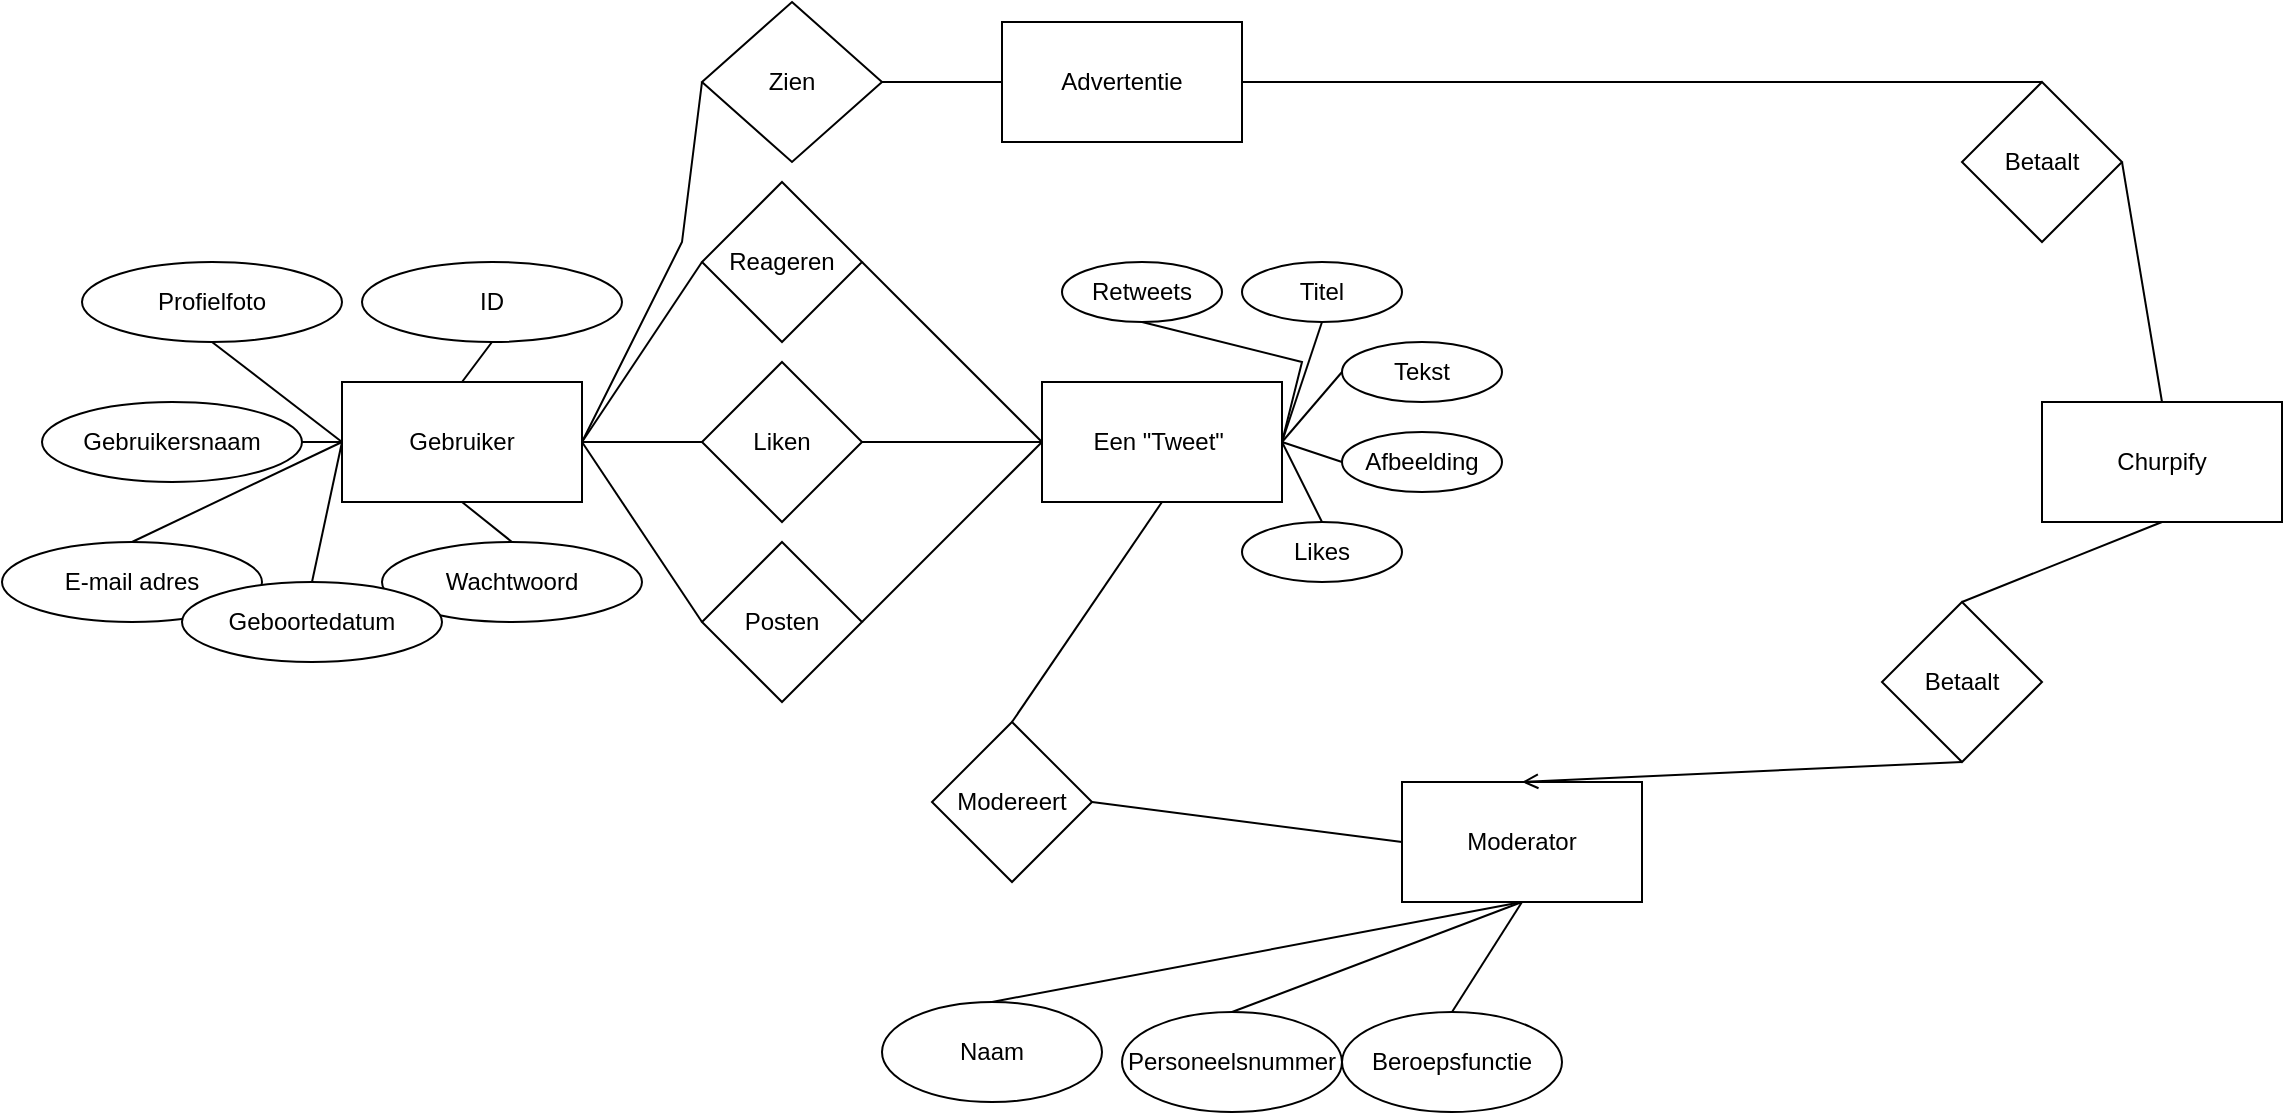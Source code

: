 <mxfile version="22.1.16" type="device">
  <diagram name="Page-1" id="CW4sHXSds0VBxzvnWA4q">
    <mxGraphModel dx="1863" dy="606" grid="1" gridSize="10" guides="1" tooltips="1" connect="1" arrows="1" fold="1" page="1" pageScale="1" pageWidth="827" pageHeight="1169" math="0" shadow="0">
      <root>
        <mxCell id="0" />
        <mxCell id="1" parent="0" />
        <mxCell id="Sqwzt5EHpFniLD9DstG2-1" value="Gebruiker" style="rounded=0;whiteSpace=wrap;html=1;" vertex="1" parent="1">
          <mxGeometry x="160" y="220" width="120" height="60" as="geometry" />
        </mxCell>
        <mxCell id="Sqwzt5EHpFniLD9DstG2-2" value="Liken" style="rhombus;whiteSpace=wrap;html=1;" vertex="1" parent="1">
          <mxGeometry x="340" y="210" width="80" height="80" as="geometry" />
        </mxCell>
        <mxCell id="Sqwzt5EHpFniLD9DstG2-4" value="Een &quot;Tweet&quot;&amp;nbsp;" style="rounded=0;whiteSpace=wrap;html=1;" vertex="1" parent="1">
          <mxGeometry x="510" y="220" width="120" height="60" as="geometry" />
        </mxCell>
        <mxCell id="Sqwzt5EHpFniLD9DstG2-5" value="E-mail adres" style="ellipse;whiteSpace=wrap;html=1;" vertex="1" parent="1">
          <mxGeometry x="-10" y="300" width="130" height="40" as="geometry" />
        </mxCell>
        <mxCell id="Sqwzt5EHpFniLD9DstG2-6" value="Gebruikersnaam" style="ellipse;whiteSpace=wrap;html=1;" vertex="1" parent="1">
          <mxGeometry x="10" y="230" width="130" height="40" as="geometry" />
        </mxCell>
        <mxCell id="Sqwzt5EHpFniLD9DstG2-7" value="Profielfoto" style="ellipse;whiteSpace=wrap;html=1;" vertex="1" parent="1">
          <mxGeometry x="30" y="160" width="130" height="40" as="geometry" />
        </mxCell>
        <mxCell id="Sqwzt5EHpFniLD9DstG2-8" value="Wachtwoord" style="ellipse;whiteSpace=wrap;html=1;" vertex="1" parent="1">
          <mxGeometry x="180" y="300" width="130" height="40" as="geometry" />
        </mxCell>
        <mxCell id="Sqwzt5EHpFniLD9DstG2-9" value="ID" style="ellipse;whiteSpace=wrap;html=1;" vertex="1" parent="1">
          <mxGeometry x="170" y="160" width="130" height="40" as="geometry" />
        </mxCell>
        <mxCell id="Sqwzt5EHpFniLD9DstG2-10" value="Posten" style="rhombus;whiteSpace=wrap;html=1;" vertex="1" parent="1">
          <mxGeometry x="340" y="300" width="80" height="80" as="geometry" />
        </mxCell>
        <mxCell id="Sqwzt5EHpFniLD9DstG2-11" value="" style="endArrow=none;html=1;rounded=0;entryX=0;entryY=0.5;entryDx=0;entryDy=0;exitX=1;exitY=0.5;exitDx=0;exitDy=0;" edge="1" parent="1" source="Sqwzt5EHpFniLD9DstG2-10" target="Sqwzt5EHpFniLD9DstG2-4">
          <mxGeometry width="50" height="50" relative="1" as="geometry">
            <mxPoint x="390" y="340" as="sourcePoint" />
            <mxPoint x="440" y="290" as="targetPoint" />
          </mxGeometry>
        </mxCell>
        <mxCell id="Sqwzt5EHpFniLD9DstG2-12" value="" style="endArrow=none;html=1;rounded=0;entryX=0;entryY=0.5;entryDx=0;entryDy=0;exitX=1;exitY=0.5;exitDx=0;exitDy=0;" edge="1" parent="1" source="Sqwzt5EHpFniLD9DstG2-2" target="Sqwzt5EHpFniLD9DstG2-4">
          <mxGeometry width="50" height="50" relative="1" as="geometry">
            <mxPoint x="450" y="310" as="sourcePoint" />
            <mxPoint x="520" y="260" as="targetPoint" />
          </mxGeometry>
        </mxCell>
        <mxCell id="Sqwzt5EHpFniLD9DstG2-13" value="" style="endArrow=none;html=1;rounded=0;exitX=1;exitY=0.5;exitDx=0;exitDy=0;entryX=0;entryY=0.5;entryDx=0;entryDy=0;" edge="1" parent="1" source="Sqwzt5EHpFniLD9DstG2-1" target="Sqwzt5EHpFniLD9DstG2-2">
          <mxGeometry width="50" height="50" relative="1" as="geometry">
            <mxPoint x="390" y="340" as="sourcePoint" />
            <mxPoint x="440" y="290" as="targetPoint" />
          </mxGeometry>
        </mxCell>
        <mxCell id="Sqwzt5EHpFniLD9DstG2-14" value="" style="endArrow=none;html=1;rounded=0;exitX=1;exitY=0.5;exitDx=0;exitDy=0;entryX=0;entryY=0.5;entryDx=0;entryDy=0;" edge="1" parent="1" source="Sqwzt5EHpFniLD9DstG2-1" target="Sqwzt5EHpFniLD9DstG2-10">
          <mxGeometry width="50" height="50" relative="1" as="geometry">
            <mxPoint x="390" y="340" as="sourcePoint" />
            <mxPoint x="440" y="290" as="targetPoint" />
          </mxGeometry>
        </mxCell>
        <mxCell id="Sqwzt5EHpFniLD9DstG2-15" value="" style="endArrow=none;html=1;rounded=0;exitX=0.5;exitY=0;exitDx=0;exitDy=0;entryX=0.5;entryY=1;entryDx=0;entryDy=0;" edge="1" parent="1" source="Sqwzt5EHpFniLD9DstG2-8" target="Sqwzt5EHpFniLD9DstG2-1">
          <mxGeometry width="50" height="50" relative="1" as="geometry">
            <mxPoint x="390" y="340" as="sourcePoint" />
            <mxPoint x="440" y="290" as="targetPoint" />
          </mxGeometry>
        </mxCell>
        <mxCell id="Sqwzt5EHpFniLD9DstG2-16" value="" style="endArrow=none;html=1;rounded=0;exitX=0.5;exitY=0;exitDx=0;exitDy=0;entryX=0;entryY=0.5;entryDx=0;entryDy=0;" edge="1" parent="1" source="Sqwzt5EHpFniLD9DstG2-5" target="Sqwzt5EHpFniLD9DstG2-1">
          <mxGeometry width="50" height="50" relative="1" as="geometry">
            <mxPoint x="390" y="340" as="sourcePoint" />
            <mxPoint x="440" y="290" as="targetPoint" />
          </mxGeometry>
        </mxCell>
        <mxCell id="Sqwzt5EHpFniLD9DstG2-17" value="" style="endArrow=none;html=1;rounded=0;exitX=1;exitY=0.5;exitDx=0;exitDy=0;entryX=0;entryY=0.5;entryDx=0;entryDy=0;" edge="1" parent="1" source="Sqwzt5EHpFniLD9DstG2-6" target="Sqwzt5EHpFniLD9DstG2-1">
          <mxGeometry width="50" height="50" relative="1" as="geometry">
            <mxPoint x="390" y="340" as="sourcePoint" />
            <mxPoint x="440" y="290" as="targetPoint" />
          </mxGeometry>
        </mxCell>
        <mxCell id="Sqwzt5EHpFniLD9DstG2-18" value="" style="endArrow=none;html=1;rounded=0;entryX=0.5;entryY=1;entryDx=0;entryDy=0;exitX=0;exitY=0.5;exitDx=0;exitDy=0;" edge="1" parent="1" source="Sqwzt5EHpFniLD9DstG2-1" target="Sqwzt5EHpFniLD9DstG2-7">
          <mxGeometry width="50" height="50" relative="1" as="geometry">
            <mxPoint x="390" y="340" as="sourcePoint" />
            <mxPoint x="440" y="290" as="targetPoint" />
          </mxGeometry>
        </mxCell>
        <mxCell id="Sqwzt5EHpFniLD9DstG2-19" value="" style="endArrow=none;html=1;rounded=0;exitX=0.5;exitY=1;exitDx=0;exitDy=0;entryX=0.5;entryY=0;entryDx=0;entryDy=0;" edge="1" parent="1" source="Sqwzt5EHpFniLD9DstG2-9" target="Sqwzt5EHpFniLD9DstG2-1">
          <mxGeometry width="50" height="50" relative="1" as="geometry">
            <mxPoint x="390" y="340" as="sourcePoint" />
            <mxPoint x="440" y="290" as="targetPoint" />
          </mxGeometry>
        </mxCell>
        <mxCell id="Sqwzt5EHpFniLD9DstG2-20" value="Moderator" style="rounded=0;whiteSpace=wrap;html=1;" vertex="1" parent="1">
          <mxGeometry x="690" y="420" width="120" height="60" as="geometry" />
        </mxCell>
        <mxCell id="Sqwzt5EHpFniLD9DstG2-21" value="Modereert" style="rhombus;whiteSpace=wrap;html=1;" vertex="1" parent="1">
          <mxGeometry x="455" y="390" width="80" height="80" as="geometry" />
        </mxCell>
        <mxCell id="Sqwzt5EHpFniLD9DstG2-22" value="" style="endArrow=none;html=1;rounded=0;exitX=0;exitY=0.5;exitDx=0;exitDy=0;entryX=1;entryY=0.5;entryDx=0;entryDy=0;" edge="1" parent="1" source="Sqwzt5EHpFniLD9DstG2-20" target="Sqwzt5EHpFniLD9DstG2-21">
          <mxGeometry width="50" height="50" relative="1" as="geometry">
            <mxPoint x="460" y="340" as="sourcePoint" />
            <mxPoint x="510" y="440" as="targetPoint" />
          </mxGeometry>
        </mxCell>
        <mxCell id="Sqwzt5EHpFniLD9DstG2-23" value="" style="endArrow=none;html=1;rounded=0;exitX=0.5;exitY=0;exitDx=0;exitDy=0;entryX=0.5;entryY=1;entryDx=0;entryDy=0;" edge="1" parent="1" source="Sqwzt5EHpFniLD9DstG2-21" target="Sqwzt5EHpFniLD9DstG2-4">
          <mxGeometry width="50" height="50" relative="1" as="geometry">
            <mxPoint x="460" y="340" as="sourcePoint" />
            <mxPoint x="510" y="290" as="targetPoint" />
          </mxGeometry>
        </mxCell>
        <mxCell id="Sqwzt5EHpFniLD9DstG2-26" value="Naam" style="ellipse;whiteSpace=wrap;html=1;" vertex="1" parent="1">
          <mxGeometry x="430" y="530" width="110" height="50" as="geometry" />
        </mxCell>
        <mxCell id="Sqwzt5EHpFniLD9DstG2-27" value="Personeelsnummer" style="ellipse;whiteSpace=wrap;html=1;" vertex="1" parent="1">
          <mxGeometry x="550" y="535" width="110" height="50" as="geometry" />
        </mxCell>
        <mxCell id="Sqwzt5EHpFniLD9DstG2-28" value="Beroepsfunctie" style="ellipse;whiteSpace=wrap;html=1;" vertex="1" parent="1">
          <mxGeometry x="660" y="535" width="110" height="50" as="geometry" />
        </mxCell>
        <mxCell id="Sqwzt5EHpFniLD9DstG2-29" value="" style="endArrow=none;html=1;rounded=0;exitX=0.5;exitY=0;exitDx=0;exitDy=0;entryX=0.5;entryY=1;entryDx=0;entryDy=0;" edge="1" parent="1" source="Sqwzt5EHpFniLD9DstG2-26" target="Sqwzt5EHpFniLD9DstG2-20">
          <mxGeometry width="50" height="50" relative="1" as="geometry">
            <mxPoint x="460" y="340" as="sourcePoint" />
            <mxPoint x="510" y="290" as="targetPoint" />
          </mxGeometry>
        </mxCell>
        <mxCell id="Sqwzt5EHpFniLD9DstG2-30" value="" style="endArrow=none;html=1;rounded=0;exitX=0.5;exitY=0;exitDx=0;exitDy=0;entryX=0.5;entryY=1;entryDx=0;entryDy=0;" edge="1" parent="1" source="Sqwzt5EHpFniLD9DstG2-27" target="Sqwzt5EHpFniLD9DstG2-20">
          <mxGeometry width="50" height="50" relative="1" as="geometry">
            <mxPoint x="460" y="340" as="sourcePoint" />
            <mxPoint x="510" y="290" as="targetPoint" />
          </mxGeometry>
        </mxCell>
        <mxCell id="Sqwzt5EHpFniLD9DstG2-31" value="" style="endArrow=none;html=1;rounded=0;exitX=0.5;exitY=1;exitDx=0;exitDy=0;entryX=0.5;entryY=0;entryDx=0;entryDy=0;" edge="1" parent="1" source="Sqwzt5EHpFniLD9DstG2-20" target="Sqwzt5EHpFniLD9DstG2-28">
          <mxGeometry width="50" height="50" relative="1" as="geometry">
            <mxPoint x="460" y="340" as="sourcePoint" />
            <mxPoint x="510" y="290" as="targetPoint" />
          </mxGeometry>
        </mxCell>
        <mxCell id="Sqwzt5EHpFniLD9DstG2-32" value="Reageren" style="rhombus;whiteSpace=wrap;html=1;" vertex="1" parent="1">
          <mxGeometry x="340" y="120" width="80" height="80" as="geometry" />
        </mxCell>
        <mxCell id="Sqwzt5EHpFniLD9DstG2-33" value="" style="endArrow=none;html=1;rounded=0;exitX=1;exitY=0.5;exitDx=0;exitDy=0;entryX=0;entryY=0.5;entryDx=0;entryDy=0;" edge="1" parent="1" source="Sqwzt5EHpFniLD9DstG2-1" target="Sqwzt5EHpFniLD9DstG2-32">
          <mxGeometry width="50" height="50" relative="1" as="geometry">
            <mxPoint x="290" y="250" as="sourcePoint" />
            <mxPoint x="510" y="290" as="targetPoint" />
          </mxGeometry>
        </mxCell>
        <mxCell id="Sqwzt5EHpFniLD9DstG2-34" value="" style="endArrow=none;html=1;rounded=0;exitX=0;exitY=0.5;exitDx=0;exitDy=0;entryX=1;entryY=0.5;entryDx=0;entryDy=0;" edge="1" parent="1" source="Sqwzt5EHpFniLD9DstG2-4" target="Sqwzt5EHpFniLD9DstG2-32">
          <mxGeometry width="50" height="50" relative="1" as="geometry">
            <mxPoint x="290" y="260" as="sourcePoint" />
            <mxPoint x="344" y="160" as="targetPoint" />
          </mxGeometry>
        </mxCell>
        <mxCell id="Sqwzt5EHpFniLD9DstG2-35" value="Zien" style="rhombus;whiteSpace=wrap;html=1;" vertex="1" parent="1">
          <mxGeometry x="340" y="30" width="90" height="80" as="geometry" />
        </mxCell>
        <mxCell id="Sqwzt5EHpFniLD9DstG2-37" value="Advertentie" style="rounded=0;whiteSpace=wrap;html=1;" vertex="1" parent="1">
          <mxGeometry x="490" y="40" width="120" height="60" as="geometry" />
        </mxCell>
        <mxCell id="Sqwzt5EHpFniLD9DstG2-38" value="" style="endArrow=none;html=1;rounded=0;exitX=1;exitY=0.5;exitDx=0;exitDy=0;entryX=0;entryY=0.5;entryDx=0;entryDy=0;" edge="1" parent="1" source="Sqwzt5EHpFniLD9DstG2-1" target="Sqwzt5EHpFniLD9DstG2-35">
          <mxGeometry width="50" height="50" relative="1" as="geometry">
            <mxPoint x="460" y="340" as="sourcePoint" />
            <mxPoint x="330" y="70" as="targetPoint" />
            <Array as="points">
              <mxPoint x="330" y="150" />
            </Array>
          </mxGeometry>
        </mxCell>
        <mxCell id="Sqwzt5EHpFniLD9DstG2-39" value="" style="endArrow=none;html=1;rounded=0;exitX=1;exitY=0.5;exitDx=0;exitDy=0;entryX=0;entryY=0.5;entryDx=0;entryDy=0;" edge="1" parent="1" source="Sqwzt5EHpFniLD9DstG2-35" target="Sqwzt5EHpFniLD9DstG2-37">
          <mxGeometry width="50" height="50" relative="1" as="geometry">
            <mxPoint x="460" y="340" as="sourcePoint" />
            <mxPoint x="510" y="290" as="targetPoint" />
          </mxGeometry>
        </mxCell>
        <mxCell id="Sqwzt5EHpFniLD9DstG2-40" value="Betaalt" style="rhombus;whiteSpace=wrap;html=1;" vertex="1" parent="1">
          <mxGeometry x="970" y="70" width="80" height="80" as="geometry" />
        </mxCell>
        <mxCell id="Sqwzt5EHpFniLD9DstG2-41" value="Churpify" style="rounded=0;whiteSpace=wrap;html=1;" vertex="1" parent="1">
          <mxGeometry x="1010" y="230" width="120" height="60" as="geometry" />
        </mxCell>
        <mxCell id="Sqwzt5EHpFniLD9DstG2-42" value="" style="endArrow=none;html=1;rounded=0;exitX=1;exitY=0.5;exitDx=0;exitDy=0;entryX=0.5;entryY=0;entryDx=0;entryDy=0;" edge="1" parent="1" source="Sqwzt5EHpFniLD9DstG2-37" target="Sqwzt5EHpFniLD9DstG2-40">
          <mxGeometry width="50" height="50" relative="1" as="geometry">
            <mxPoint x="460" y="340" as="sourcePoint" />
            <mxPoint x="510" y="290" as="targetPoint" />
          </mxGeometry>
        </mxCell>
        <mxCell id="Sqwzt5EHpFniLD9DstG2-43" value="" style="endArrow=none;html=1;rounded=0;exitX=1;exitY=0.5;exitDx=0;exitDy=0;entryX=0.5;entryY=0;entryDx=0;entryDy=0;" edge="1" parent="1" source="Sqwzt5EHpFniLD9DstG2-40" target="Sqwzt5EHpFniLD9DstG2-41">
          <mxGeometry width="50" height="50" relative="1" as="geometry">
            <mxPoint x="460" y="340" as="sourcePoint" />
            <mxPoint x="510" y="290" as="targetPoint" />
          </mxGeometry>
        </mxCell>
        <mxCell id="Sqwzt5EHpFniLD9DstG2-45" value="Betaalt" style="rhombus;whiteSpace=wrap;html=1;" vertex="1" parent="1">
          <mxGeometry x="930" y="330" width="80" height="80" as="geometry" />
        </mxCell>
        <mxCell id="Sqwzt5EHpFniLD9DstG2-46" value="" style="endArrow=none;html=1;rounded=0;exitX=0.5;exitY=0;exitDx=0;exitDy=0;entryX=0.5;entryY=1;entryDx=0;entryDy=0;" edge="1" parent="1" source="Sqwzt5EHpFniLD9DstG2-45" target="Sqwzt5EHpFniLD9DstG2-41">
          <mxGeometry width="50" height="50" relative="1" as="geometry">
            <mxPoint x="460" y="320" as="sourcePoint" />
            <mxPoint x="510" y="270" as="targetPoint" />
          </mxGeometry>
        </mxCell>
        <mxCell id="Sqwzt5EHpFniLD9DstG2-47" value="" style="endArrow=open;html=1;rounded=0;entryX=0.5;entryY=0;entryDx=0;entryDy=0;exitX=0.5;exitY=1;exitDx=0;exitDy=0;endFill=0;" edge="1" parent="1" source="Sqwzt5EHpFniLD9DstG2-45" target="Sqwzt5EHpFniLD9DstG2-20">
          <mxGeometry width="50" height="50" relative="1" as="geometry">
            <mxPoint x="460" y="320" as="sourcePoint" />
            <mxPoint x="510" y="270" as="targetPoint" />
          </mxGeometry>
        </mxCell>
        <mxCell id="Sqwzt5EHpFniLD9DstG2-50" value="Geboortedatum" style="ellipse;whiteSpace=wrap;html=1;" vertex="1" parent="1">
          <mxGeometry x="80" y="320" width="130" height="40" as="geometry" />
        </mxCell>
        <mxCell id="Sqwzt5EHpFniLD9DstG2-52" value="" style="endArrow=none;html=1;rounded=0;exitX=0.5;exitY=0;exitDx=0;exitDy=0;entryX=0;entryY=0.5;entryDx=0;entryDy=0;" edge="1" parent="1" source="Sqwzt5EHpFniLD9DstG2-50" target="Sqwzt5EHpFniLD9DstG2-1">
          <mxGeometry width="50" height="50" relative="1" as="geometry">
            <mxPoint x="460" y="420" as="sourcePoint" />
            <mxPoint x="510" y="370" as="targetPoint" />
          </mxGeometry>
        </mxCell>
        <mxCell id="Sqwzt5EHpFniLD9DstG2-53" value="Likes" style="ellipse;whiteSpace=wrap;html=1;" vertex="1" parent="1">
          <mxGeometry x="610" y="290" width="80" height="30" as="geometry" />
        </mxCell>
        <mxCell id="Sqwzt5EHpFniLD9DstG2-54" value="Tekst" style="ellipse;whiteSpace=wrap;html=1;" vertex="1" parent="1">
          <mxGeometry x="660" y="200" width="80" height="30" as="geometry" />
        </mxCell>
        <mxCell id="Sqwzt5EHpFniLD9DstG2-55" value="Afbeelding" style="ellipse;whiteSpace=wrap;html=1;" vertex="1" parent="1">
          <mxGeometry x="660" y="245" width="80" height="30" as="geometry" />
        </mxCell>
        <mxCell id="Sqwzt5EHpFniLD9DstG2-57" value="Titel" style="ellipse;whiteSpace=wrap;html=1;" vertex="1" parent="1">
          <mxGeometry x="610" y="160" width="80" height="30" as="geometry" />
        </mxCell>
        <mxCell id="Sqwzt5EHpFniLD9DstG2-58" value="Retweets" style="ellipse;whiteSpace=wrap;html=1;" vertex="1" parent="1">
          <mxGeometry x="520" y="160" width="80" height="30" as="geometry" />
        </mxCell>
        <mxCell id="Sqwzt5EHpFniLD9DstG2-59" value="" style="endArrow=none;html=1;rounded=0;exitX=1;exitY=0.5;exitDx=0;exitDy=0;entryX=0;entryY=0.5;entryDx=0;entryDy=0;" edge="1" parent="1" source="Sqwzt5EHpFniLD9DstG2-4" target="Sqwzt5EHpFniLD9DstG2-54">
          <mxGeometry width="50" height="50" relative="1" as="geometry">
            <mxPoint x="940" y="220" as="sourcePoint" />
            <mxPoint x="990" y="170" as="targetPoint" />
          </mxGeometry>
        </mxCell>
        <mxCell id="Sqwzt5EHpFniLD9DstG2-60" value="" style="endArrow=none;html=1;rounded=0;exitX=1;exitY=0.5;exitDx=0;exitDy=0;entryX=0;entryY=0.5;entryDx=0;entryDy=0;" edge="1" parent="1" source="Sqwzt5EHpFniLD9DstG2-4" target="Sqwzt5EHpFniLD9DstG2-55">
          <mxGeometry width="50" height="50" relative="1" as="geometry">
            <mxPoint x="640" y="260" as="sourcePoint" />
            <mxPoint x="670" y="225" as="targetPoint" />
          </mxGeometry>
        </mxCell>
        <mxCell id="Sqwzt5EHpFniLD9DstG2-62" value="" style="endArrow=none;html=1;rounded=0;exitX=1;exitY=0.5;exitDx=0;exitDy=0;entryX=0.5;entryY=0;entryDx=0;entryDy=0;" edge="1" parent="1" source="Sqwzt5EHpFniLD9DstG2-4" target="Sqwzt5EHpFniLD9DstG2-53">
          <mxGeometry width="50" height="50" relative="1" as="geometry">
            <mxPoint x="640" y="260" as="sourcePoint" />
            <mxPoint x="670" y="270" as="targetPoint" />
          </mxGeometry>
        </mxCell>
        <mxCell id="Sqwzt5EHpFniLD9DstG2-63" value="" style="endArrow=none;html=1;rounded=0;exitX=1;exitY=0.5;exitDx=0;exitDy=0;entryX=0.5;entryY=1;entryDx=0;entryDy=0;" edge="1" parent="1" source="Sqwzt5EHpFniLD9DstG2-4" target="Sqwzt5EHpFniLD9DstG2-57">
          <mxGeometry width="50" height="50" relative="1" as="geometry">
            <mxPoint x="630" y="250" as="sourcePoint" />
            <mxPoint x="990" y="170" as="targetPoint" />
          </mxGeometry>
        </mxCell>
        <mxCell id="Sqwzt5EHpFniLD9DstG2-64" value="" style="endArrow=none;html=1;rounded=0;entryX=0.5;entryY=1;entryDx=0;entryDy=0;exitX=1;exitY=0.5;exitDx=0;exitDy=0;" edge="1" parent="1" source="Sqwzt5EHpFniLD9DstG2-4" target="Sqwzt5EHpFniLD9DstG2-58">
          <mxGeometry width="50" height="50" relative="1" as="geometry">
            <mxPoint x="940" y="220" as="sourcePoint" />
            <mxPoint x="990" y="170" as="targetPoint" />
            <Array as="points">
              <mxPoint x="640" y="210" />
            </Array>
          </mxGeometry>
        </mxCell>
      </root>
    </mxGraphModel>
  </diagram>
</mxfile>
